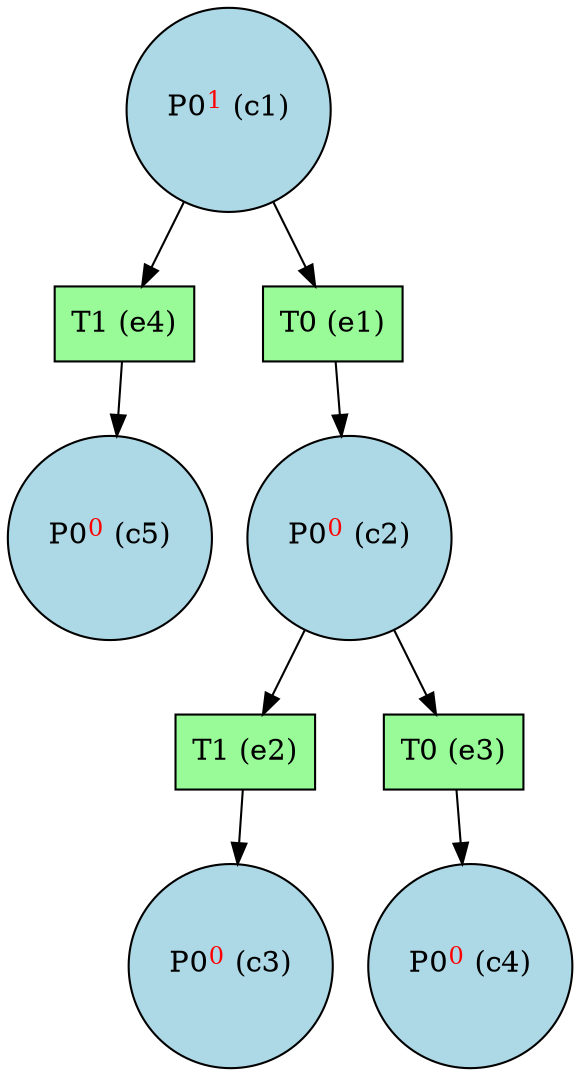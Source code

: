 digraph test {
  c1 -> e4;
  c1 -> e1;
  e1 -> c2;
  c2 -> e2;
  c2 -> e3;
  e2 -> c3;
  e3 -> c4;
  e4 -> c5;
  c1 [fillcolor=lightblue label= <P0<FONT COLOR="red"><SUP>1</SUP></FONT>&nbsp;(c1)> shape=circle style=filled];
  c2 [fillcolor=lightblue label= <P0<FONT COLOR="red"><SUP>0</SUP></FONT>&nbsp;(c2)> shape=circle style=filled];
  c3 [fillcolor=lightblue label= <P0<FONT COLOR="red"><SUP>0</SUP></FONT>&nbsp;(c3)> shape=circle style=filled];
  c4 [fillcolor=lightblue label= <P0<FONT COLOR="red"><SUP>0</SUP></FONT>&nbsp;(c4)> shape=circle style=filled];
  c5 [fillcolor=lightblue label= <P0<FONT COLOR="red"><SUP>0</SUP></FONT>&nbsp;(c5)> shape=circle style=filled];
  e1 [fillcolor=palegreen label="T0 (e1)" shape=box style=filled];
  e2 [fillcolor=palegreen label="T1 (e2)" shape=box style=filled];
  e3 [fillcolor=palegreen label="T0 (e3)" shape=box style=filled];
  e4 [fillcolor=palegreen label="T1 (e4)" shape=box style=filled];
}
